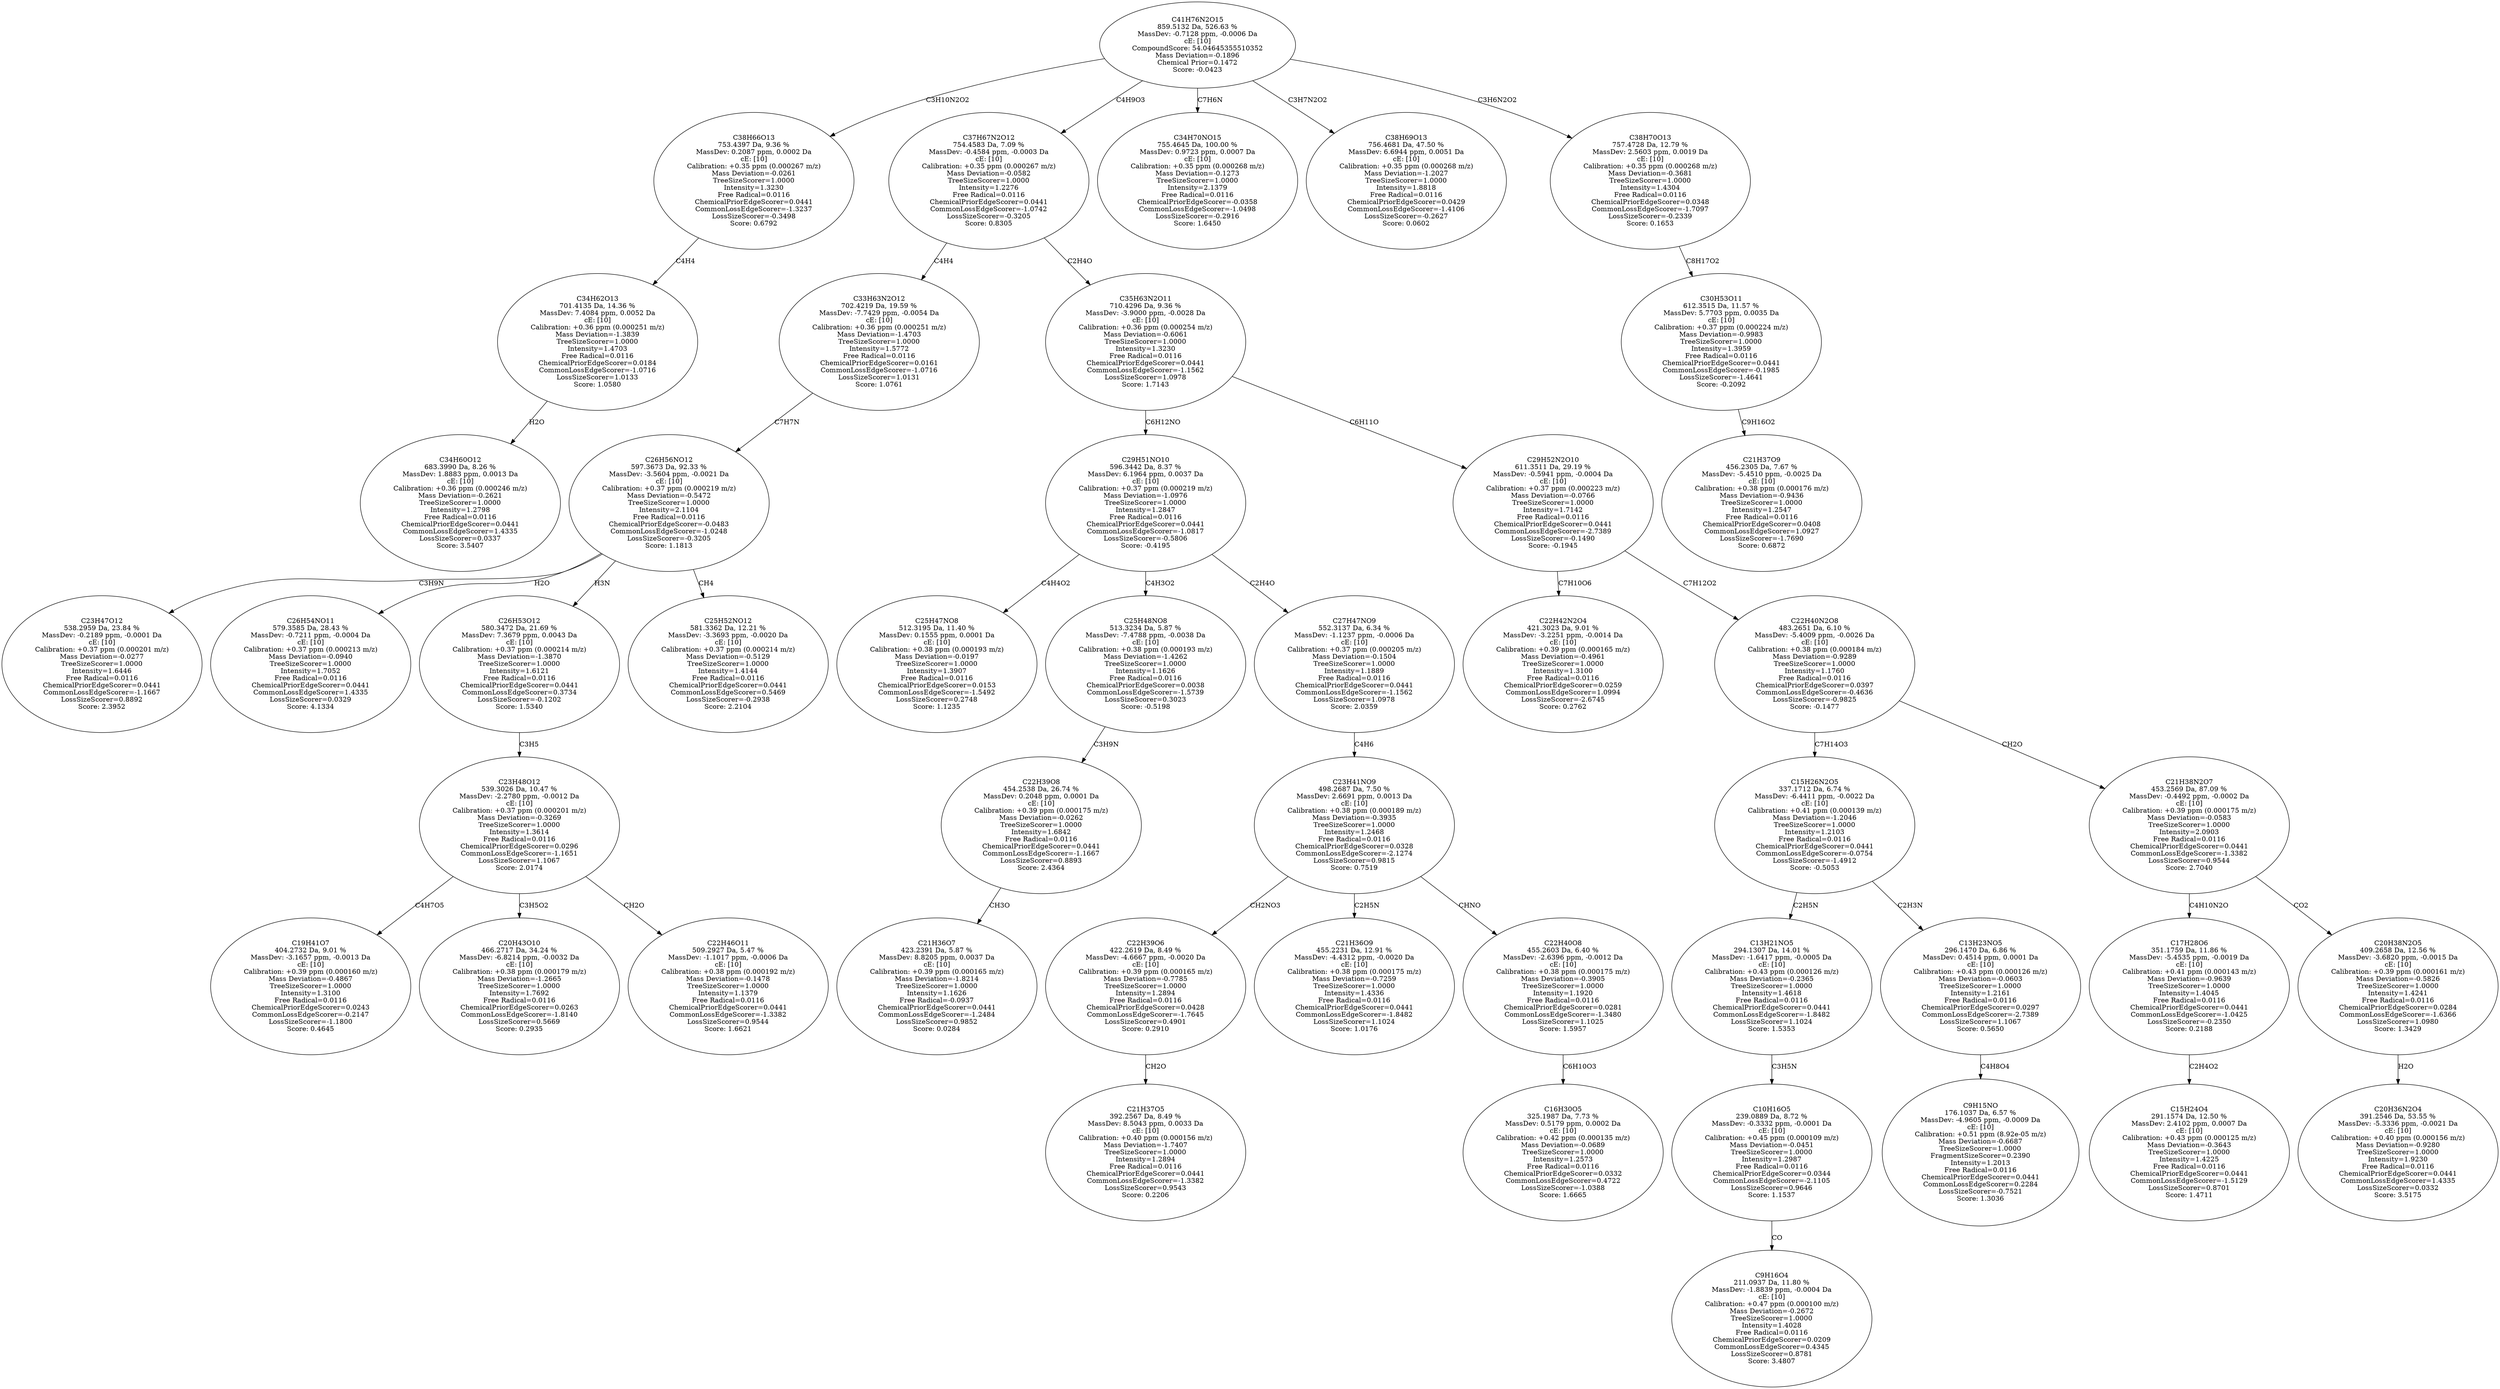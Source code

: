 strict digraph {
v1 [label="C34H60O12\n683.3990 Da, 8.26 %\nMassDev: 1.8883 ppm, 0.0013 Da\ncE: [10]\nCalibration: +0.36 ppm (0.000246 m/z)\nMass Deviation=-0.2621\nTreeSizeScorer=1.0000\nIntensity=1.2798\nFree Radical=0.0116\nChemicalPriorEdgeScorer=0.0441\nCommonLossEdgeScorer=1.4335\nLossSizeScorer=0.0337\nScore: 3.5407"];
v2 [label="C34H62O13\n701.4135 Da, 14.36 %\nMassDev: 7.4084 ppm, 0.0052 Da\ncE: [10]\nCalibration: +0.36 ppm (0.000251 m/z)\nMass Deviation=-1.3839\nTreeSizeScorer=1.0000\nIntensity=1.4703\nFree Radical=0.0116\nChemicalPriorEdgeScorer=0.0184\nCommonLossEdgeScorer=-1.0716\nLossSizeScorer=1.0133\nScore: 1.0580"];
v3 [label="C38H66O13\n753.4397 Da, 9.36 %\nMassDev: 0.2087 ppm, 0.0002 Da\ncE: [10]\nCalibration: +0.35 ppm (0.000267 m/z)\nMass Deviation=-0.0261\nTreeSizeScorer=1.0000\nIntensity=1.3230\nFree Radical=0.0116\nChemicalPriorEdgeScorer=0.0441\nCommonLossEdgeScorer=-1.3237\nLossSizeScorer=-0.3498\nScore: 0.6792"];
v4 [label="C23H47O12\n538.2959 Da, 23.84 %\nMassDev: -0.2189 ppm, -0.0001 Da\ncE: [10]\nCalibration: +0.37 ppm (0.000201 m/z)\nMass Deviation=-0.0277\nTreeSizeScorer=1.0000\nIntensity=1.6446\nFree Radical=0.0116\nChemicalPriorEdgeScorer=0.0441\nCommonLossEdgeScorer=-1.1667\nLossSizeScorer=0.8892\nScore: 2.3952"];
v5 [label="C26H54NO11\n579.3585 Da, 28.43 %\nMassDev: -0.7211 ppm, -0.0004 Da\ncE: [10]\nCalibration: +0.37 ppm (0.000213 m/z)\nMass Deviation=-0.0940\nTreeSizeScorer=1.0000\nIntensity=1.7052\nFree Radical=0.0116\nChemicalPriorEdgeScorer=0.0441\nCommonLossEdgeScorer=1.4335\nLossSizeScorer=0.0329\nScore: 4.1334"];
v6 [label="C19H41O7\n404.2732 Da, 9.01 %\nMassDev: -3.1657 ppm, -0.0013 Da\ncE: [10]\nCalibration: +0.39 ppm (0.000160 m/z)\nMass Deviation=-0.4867\nTreeSizeScorer=1.0000\nIntensity=1.3100\nFree Radical=0.0116\nChemicalPriorEdgeScorer=0.0243\nCommonLossEdgeScorer=-0.2147\nLossSizeScorer=-1.1800\nScore: 0.4645"];
v7 [label="C20H43O10\n466.2717 Da, 34.24 %\nMassDev: -6.8214 ppm, -0.0032 Da\ncE: [10]\nCalibration: +0.38 ppm (0.000179 m/z)\nMass Deviation=-1.2665\nTreeSizeScorer=1.0000\nIntensity=1.7692\nFree Radical=0.0116\nChemicalPriorEdgeScorer=0.0263\nCommonLossEdgeScorer=-1.8140\nLossSizeScorer=0.5669\nScore: 0.2935"];
v8 [label="C22H46O11\n509.2927 Da, 5.47 %\nMassDev: -1.1017 ppm, -0.0006 Da\ncE: [10]\nCalibration: +0.38 ppm (0.000192 m/z)\nMass Deviation=-0.1478\nTreeSizeScorer=1.0000\nIntensity=1.1379\nFree Radical=0.0116\nChemicalPriorEdgeScorer=0.0441\nCommonLossEdgeScorer=-1.3382\nLossSizeScorer=0.9544\nScore: 1.6621"];
v9 [label="C23H48O12\n539.3026 Da, 10.47 %\nMassDev: -2.2780 ppm, -0.0012 Da\ncE: [10]\nCalibration: +0.37 ppm (0.000201 m/z)\nMass Deviation=-0.3269\nTreeSizeScorer=1.0000\nIntensity=1.3614\nFree Radical=0.0116\nChemicalPriorEdgeScorer=0.0296\nCommonLossEdgeScorer=-1.1651\nLossSizeScorer=1.1067\nScore: 2.0174"];
v10 [label="C26H53O12\n580.3472 Da, 21.69 %\nMassDev: 7.3679 ppm, 0.0043 Da\ncE: [10]\nCalibration: +0.37 ppm (0.000214 m/z)\nMass Deviation=-1.3870\nTreeSizeScorer=1.0000\nIntensity=1.6121\nFree Radical=0.0116\nChemicalPriorEdgeScorer=0.0441\nCommonLossEdgeScorer=0.3734\nLossSizeScorer=-0.1202\nScore: 1.5340"];
v11 [label="C25H52NO12\n581.3362 Da, 12.21 %\nMassDev: -3.3693 ppm, -0.0020 Da\ncE: [10]\nCalibration: +0.37 ppm (0.000214 m/z)\nMass Deviation=-0.5129\nTreeSizeScorer=1.0000\nIntensity=1.4144\nFree Radical=0.0116\nChemicalPriorEdgeScorer=0.0441\nCommonLossEdgeScorer=0.5469\nLossSizeScorer=-0.2938\nScore: 2.2104"];
v12 [label="C26H56NO12\n597.3673 Da, 92.33 %\nMassDev: -3.5604 ppm, -0.0021 Da\ncE: [10]\nCalibration: +0.37 ppm (0.000219 m/z)\nMass Deviation=-0.5472\nTreeSizeScorer=1.0000\nIntensity=2.1104\nFree Radical=0.0116\nChemicalPriorEdgeScorer=-0.0483\nCommonLossEdgeScorer=-1.0248\nLossSizeScorer=-0.3205\nScore: 1.1813"];
v13 [label="C33H63N2O12\n702.4219 Da, 19.59 %\nMassDev: -7.7429 ppm, -0.0054 Da\ncE: [10]\nCalibration: +0.36 ppm (0.000251 m/z)\nMass Deviation=-1.4703\nTreeSizeScorer=1.0000\nIntensity=1.5772\nFree Radical=0.0116\nChemicalPriorEdgeScorer=0.0161\nCommonLossEdgeScorer=-1.0716\nLossSizeScorer=1.0131\nScore: 1.0761"];
v14 [label="C25H47NO8\n512.3195 Da, 11.40 %\nMassDev: 0.1555 ppm, 0.0001 Da\ncE: [10]\nCalibration: +0.38 ppm (0.000193 m/z)\nMass Deviation=-0.0197\nTreeSizeScorer=1.0000\nIntensity=1.3907\nFree Radical=0.0116\nChemicalPriorEdgeScorer=0.0153\nCommonLossEdgeScorer=-1.5492\nLossSizeScorer=0.2748\nScore: 1.1235"];
v15 [label="C21H36O7\n423.2391 Da, 5.87 %\nMassDev: 8.8205 ppm, 0.0037 Da\ncE: [10]\nCalibration: +0.39 ppm (0.000165 m/z)\nMass Deviation=-1.8214\nTreeSizeScorer=1.0000\nIntensity=1.1626\nFree Radical=-0.0937\nChemicalPriorEdgeScorer=0.0441\nCommonLossEdgeScorer=-1.2484\nLossSizeScorer=0.9852\nScore: 0.0284"];
v16 [label="C22H39O8\n454.2538 Da, 26.74 %\nMassDev: 0.2048 ppm, 0.0001 Da\ncE: [10]\nCalibration: +0.39 ppm (0.000175 m/z)\nMass Deviation=-0.0262\nTreeSizeScorer=1.0000\nIntensity=1.6842\nFree Radical=0.0116\nChemicalPriorEdgeScorer=0.0441\nCommonLossEdgeScorer=-1.1667\nLossSizeScorer=0.8893\nScore: 2.4364"];
v17 [label="C25H48NO8\n513.3234 Da, 5.87 %\nMassDev: -7.4788 ppm, -0.0038 Da\ncE: [10]\nCalibration: +0.38 ppm (0.000193 m/z)\nMass Deviation=-1.4262\nTreeSizeScorer=1.0000\nIntensity=1.1626\nFree Radical=0.0116\nChemicalPriorEdgeScorer=0.0038\nCommonLossEdgeScorer=-1.5739\nLossSizeScorer=0.3023\nScore: -0.5198"];
v18 [label="C21H37O5\n392.2567 Da, 8.49 %\nMassDev: 8.5043 ppm, 0.0033 Da\ncE: [10]\nCalibration: +0.40 ppm (0.000156 m/z)\nMass Deviation=-1.7407\nTreeSizeScorer=1.0000\nIntensity=1.2894\nFree Radical=0.0116\nChemicalPriorEdgeScorer=0.0441\nCommonLossEdgeScorer=-1.3382\nLossSizeScorer=0.9543\nScore: 0.2206"];
v19 [label="C22H39O6\n422.2619 Da, 8.49 %\nMassDev: -4.6667 ppm, -0.0020 Da\ncE: [10]\nCalibration: +0.39 ppm (0.000165 m/z)\nMass Deviation=-0.7785\nTreeSizeScorer=1.0000\nIntensity=1.2894\nFree Radical=0.0116\nChemicalPriorEdgeScorer=0.0428\nCommonLossEdgeScorer=-1.7645\nLossSizeScorer=0.4901\nScore: 0.2910"];
v20 [label="C21H36O9\n455.2231 Da, 12.91 %\nMassDev: -4.4312 ppm, -0.0020 Da\ncE: [10]\nCalibration: +0.38 ppm (0.000175 m/z)\nMass Deviation=-0.7259\nTreeSizeScorer=1.0000\nIntensity=1.4336\nFree Radical=0.0116\nChemicalPriorEdgeScorer=0.0441\nCommonLossEdgeScorer=-1.8482\nLossSizeScorer=1.1024\nScore: 1.0176"];
v21 [label="C16H30O5\n325.1987 Da, 7.73 %\nMassDev: 0.5179 ppm, 0.0002 Da\ncE: [10]\nCalibration: +0.42 ppm (0.000135 m/z)\nMass Deviation=-0.0689\nTreeSizeScorer=1.0000\nIntensity=1.2573\nFree Radical=0.0116\nChemicalPriorEdgeScorer=0.0332\nCommonLossEdgeScorer=0.4722\nLossSizeScorer=-1.0388\nScore: 1.6665"];
v22 [label="C22H40O8\n455.2603 Da, 6.40 %\nMassDev: -2.6396 ppm, -0.0012 Da\ncE: [10]\nCalibration: +0.38 ppm (0.000175 m/z)\nMass Deviation=-0.3905\nTreeSizeScorer=1.0000\nIntensity=1.1920\nFree Radical=0.0116\nChemicalPriorEdgeScorer=0.0281\nCommonLossEdgeScorer=-1.3480\nLossSizeScorer=1.1025\nScore: 1.5957"];
v23 [label="C23H41NO9\n498.2687 Da, 7.50 %\nMassDev: 2.6691 ppm, 0.0013 Da\ncE: [10]\nCalibration: +0.38 ppm (0.000189 m/z)\nMass Deviation=-0.3935\nTreeSizeScorer=1.0000\nIntensity=1.2468\nFree Radical=0.0116\nChemicalPriorEdgeScorer=0.0328\nCommonLossEdgeScorer=-2.1274\nLossSizeScorer=0.9815\nScore: 0.7519"];
v24 [label="C27H47NO9\n552.3137 Da, 6.34 %\nMassDev: -1.1237 ppm, -0.0006 Da\ncE: [10]\nCalibration: +0.37 ppm (0.000205 m/z)\nMass Deviation=-0.1504\nTreeSizeScorer=1.0000\nIntensity=1.1889\nFree Radical=0.0116\nChemicalPriorEdgeScorer=0.0441\nCommonLossEdgeScorer=-1.1562\nLossSizeScorer=1.0978\nScore: 2.0359"];
v25 [label="C29H51NO10\n596.3442 Da, 8.37 %\nMassDev: 6.1964 ppm, 0.0037 Da\ncE: [10]\nCalibration: +0.37 ppm (0.000219 m/z)\nMass Deviation=-1.0976\nTreeSizeScorer=1.0000\nIntensity=1.2847\nFree Radical=0.0116\nChemicalPriorEdgeScorer=0.0441\nCommonLossEdgeScorer=-1.0817\nLossSizeScorer=-0.5806\nScore: -0.4195"];
v26 [label="C22H42N2O4\n421.3023 Da, 9.01 %\nMassDev: -3.2251 ppm, -0.0014 Da\ncE: [10]\nCalibration: +0.39 ppm (0.000165 m/z)\nMass Deviation=-0.4961\nTreeSizeScorer=1.0000\nIntensity=1.3100\nFree Radical=0.0116\nChemicalPriorEdgeScorer=0.0259\nCommonLossEdgeScorer=1.0994\nLossSizeScorer=-2.6745\nScore: 0.2762"];
v27 [label="C9H16O4\n211.0937 Da, 11.80 %\nMassDev: -1.8839 ppm, -0.0004 Da\ncE: [10]\nCalibration: +0.47 ppm (0.000100 m/z)\nMass Deviation=-0.2672\nTreeSizeScorer=1.0000\nIntensity=1.4028\nFree Radical=0.0116\nChemicalPriorEdgeScorer=0.0209\nCommonLossEdgeScorer=0.4345\nLossSizeScorer=0.8781\nScore: 3.4807"];
v28 [label="C10H16O5\n239.0889 Da, 8.72 %\nMassDev: -0.3332 ppm, -0.0001 Da\ncE: [10]\nCalibration: +0.45 ppm (0.000109 m/z)\nMass Deviation=-0.0451\nTreeSizeScorer=1.0000\nIntensity=1.2987\nFree Radical=0.0116\nChemicalPriorEdgeScorer=0.0344\nCommonLossEdgeScorer=-2.1105\nLossSizeScorer=0.9646\nScore: 1.1537"];
v29 [label="C13H21NO5\n294.1307 Da, 14.01 %\nMassDev: -1.6417 ppm, -0.0005 Da\ncE: [10]\nCalibration: +0.43 ppm (0.000126 m/z)\nMass Deviation=-0.2365\nTreeSizeScorer=1.0000\nIntensity=1.4618\nFree Radical=0.0116\nChemicalPriorEdgeScorer=0.0441\nCommonLossEdgeScorer=-1.8482\nLossSizeScorer=1.1024\nScore: 1.5353"];
v30 [label="C9H15NO\n176.1037 Da, 6.57 %\nMassDev: -4.9605 ppm, -0.0009 Da\ncE: [10]\nCalibration: +0.51 ppm (8.92e-05 m/z)\nMass Deviation=-0.6687\nTreeSizeScorer=1.0000\nFragmentSizeScorer=0.2390\nIntensity=1.2013\nFree Radical=0.0116\nChemicalPriorEdgeScorer=0.0441\nCommonLossEdgeScorer=0.2284\nLossSizeScorer=-0.7521\nScore: 1.3036"];
v31 [label="C13H23NO5\n296.1470 Da, 6.86 %\nMassDev: 0.4514 ppm, 0.0001 Da\ncE: [10]\nCalibration: +0.43 ppm (0.000126 m/z)\nMass Deviation=-0.0603\nTreeSizeScorer=1.0000\nIntensity=1.2161\nFree Radical=0.0116\nChemicalPriorEdgeScorer=0.0297\nCommonLossEdgeScorer=-2.7389\nLossSizeScorer=1.1067\nScore: 0.5650"];
v32 [label="C15H26N2O5\n337.1712 Da, 6.74 %\nMassDev: -6.4411 ppm, -0.0022 Da\ncE: [10]\nCalibration: +0.41 ppm (0.000139 m/z)\nMass Deviation=-1.2046\nTreeSizeScorer=1.0000\nIntensity=1.2103\nFree Radical=0.0116\nChemicalPriorEdgeScorer=0.0441\nCommonLossEdgeScorer=-0.0754\nLossSizeScorer=-1.4912\nScore: -0.5053"];
v33 [label="C15H24O4\n291.1574 Da, 12.50 %\nMassDev: 2.4102 ppm, 0.0007 Da\ncE: [10]\nCalibration: +0.43 ppm (0.000125 m/z)\nMass Deviation=-0.3643\nTreeSizeScorer=1.0000\nIntensity=1.4225\nFree Radical=0.0116\nChemicalPriorEdgeScorer=0.0441\nCommonLossEdgeScorer=-1.5129\nLossSizeScorer=0.8701\nScore: 1.4711"];
v34 [label="C17H28O6\n351.1759 Da, 11.86 %\nMassDev: -5.4535 ppm, -0.0019 Da\ncE: [10]\nCalibration: +0.41 ppm (0.000143 m/z)\nMass Deviation=-0.9639\nTreeSizeScorer=1.0000\nIntensity=1.4045\nFree Radical=0.0116\nChemicalPriorEdgeScorer=0.0441\nCommonLossEdgeScorer=-1.0425\nLossSizeScorer=-0.2350\nScore: 0.2188"];
v35 [label="C20H36N2O4\n391.2546 Da, 53.55 %\nMassDev: -5.3336 ppm, -0.0021 Da\ncE: [10]\nCalibration: +0.40 ppm (0.000156 m/z)\nMass Deviation=-0.9280\nTreeSizeScorer=1.0000\nIntensity=1.9230\nFree Radical=0.0116\nChemicalPriorEdgeScorer=0.0441\nCommonLossEdgeScorer=1.4335\nLossSizeScorer=0.0332\nScore: 3.5175"];
v36 [label="C20H38N2O5\n409.2658 Da, 12.56 %\nMassDev: -3.6820 ppm, -0.0015 Da\ncE: [10]\nCalibration: +0.39 ppm (0.000161 m/z)\nMass Deviation=-0.5826\nTreeSizeScorer=1.0000\nIntensity=1.4241\nFree Radical=0.0116\nChemicalPriorEdgeScorer=0.0284\nCommonLossEdgeScorer=-1.6366\nLossSizeScorer=1.0980\nScore: 1.3429"];
v37 [label="C21H38N2O7\n453.2569 Da, 87.09 %\nMassDev: -0.4492 ppm, -0.0002 Da\ncE: [10]\nCalibration: +0.39 ppm (0.000175 m/z)\nMass Deviation=-0.0583\nTreeSizeScorer=1.0000\nIntensity=2.0903\nFree Radical=0.0116\nChemicalPriorEdgeScorer=0.0441\nCommonLossEdgeScorer=-1.3382\nLossSizeScorer=0.9544\nScore: 2.7040"];
v38 [label="C22H40N2O8\n483.2651 Da, 6.10 %\nMassDev: -5.4009 ppm, -0.0026 Da\ncE: [10]\nCalibration: +0.38 ppm (0.000184 m/z)\nMass Deviation=-0.9289\nTreeSizeScorer=1.0000\nIntensity=1.1760\nFree Radical=0.0116\nChemicalPriorEdgeScorer=0.0397\nCommonLossEdgeScorer=-0.4636\nLossSizeScorer=-0.9825\nScore: -0.1477"];
v39 [label="C29H52N2O10\n611.3511 Da, 29.19 %\nMassDev: -0.5941 ppm, -0.0004 Da\ncE: [10]\nCalibration: +0.37 ppm (0.000223 m/z)\nMass Deviation=-0.0766\nTreeSizeScorer=1.0000\nIntensity=1.7142\nFree Radical=0.0116\nChemicalPriorEdgeScorer=0.0441\nCommonLossEdgeScorer=-2.7389\nLossSizeScorer=-0.1490\nScore: -0.1945"];
v40 [label="C35H63N2O11\n710.4296 Da, 9.36 %\nMassDev: -3.9000 ppm, -0.0028 Da\ncE: [10]\nCalibration: +0.36 ppm (0.000254 m/z)\nMass Deviation=-0.6061\nTreeSizeScorer=1.0000\nIntensity=1.3230\nFree Radical=0.0116\nChemicalPriorEdgeScorer=0.0441\nCommonLossEdgeScorer=-1.1562\nLossSizeScorer=1.0978\nScore: 1.7143"];
v41 [label="C37H67N2O12\n754.4583 Da, 7.09 %\nMassDev: -0.4584 ppm, -0.0003 Da\ncE: [10]\nCalibration: +0.35 ppm (0.000267 m/z)\nMass Deviation=-0.0582\nTreeSizeScorer=1.0000\nIntensity=1.2276\nFree Radical=0.0116\nChemicalPriorEdgeScorer=0.0441\nCommonLossEdgeScorer=-1.0742\nLossSizeScorer=-0.3205\nScore: 0.8305"];
v42 [label="C34H70NO15\n755.4645 Da, 100.00 %\nMassDev: 0.9723 ppm, 0.0007 Da\ncE: [10]\nCalibration: +0.35 ppm (0.000268 m/z)\nMass Deviation=-0.1273\nTreeSizeScorer=1.0000\nIntensity=2.1379\nFree Radical=0.0116\nChemicalPriorEdgeScorer=-0.0358\nCommonLossEdgeScorer=-1.0498\nLossSizeScorer=-0.2916\nScore: 1.6450"];
v43 [label="C38H69O13\n756.4681 Da, 47.50 %\nMassDev: 6.6944 ppm, 0.0051 Da\ncE: [10]\nCalibration: +0.35 ppm (0.000268 m/z)\nMass Deviation=-1.2027\nTreeSizeScorer=1.0000\nIntensity=1.8818\nFree Radical=0.0116\nChemicalPriorEdgeScorer=0.0429\nCommonLossEdgeScorer=-1.4106\nLossSizeScorer=-0.2627\nScore: 0.0602"];
v44 [label="C21H37O9\n456.2305 Da, 7.67 %\nMassDev: -5.4510 ppm, -0.0025 Da\ncE: [10]\nCalibration: +0.38 ppm (0.000176 m/z)\nMass Deviation=-0.9436\nTreeSizeScorer=1.0000\nIntensity=1.2547\nFree Radical=0.0116\nChemicalPriorEdgeScorer=0.0408\nCommonLossEdgeScorer=1.0927\nLossSizeScorer=-1.7690\nScore: 0.6872"];
v45 [label="C30H53O11\n612.3515 Da, 11.57 %\nMassDev: 5.7703 ppm, 0.0035 Da\ncE: [10]\nCalibration: +0.37 ppm (0.000224 m/z)\nMass Deviation=-0.9983\nTreeSizeScorer=1.0000\nIntensity=1.3959\nFree Radical=0.0116\nChemicalPriorEdgeScorer=0.0441\nCommonLossEdgeScorer=-0.1985\nLossSizeScorer=-1.4641\nScore: -0.2092"];
v46 [label="C38H70O13\n757.4728 Da, 12.79 %\nMassDev: 2.5603 ppm, 0.0019 Da\ncE: [10]\nCalibration: +0.35 ppm (0.000268 m/z)\nMass Deviation=-0.3681\nTreeSizeScorer=1.0000\nIntensity=1.4304\nFree Radical=0.0116\nChemicalPriorEdgeScorer=0.0348\nCommonLossEdgeScorer=-1.7097\nLossSizeScorer=-0.2339\nScore: 0.1653"];
v47 [label="C41H76N2O15\n859.5132 Da, 526.63 %\nMassDev: -0.7128 ppm, -0.0006 Da\ncE: [10]\nCompoundScore: 54.04645355510352\nMass Deviation=-0.1896\nChemical Prior=0.1472\nScore: -0.0423"];
v2 -> v1 [label="H2O"];
v3 -> v2 [label="C4H4"];
v47 -> v3 [label="C3H10N2O2"];
v12 -> v4 [label="C3H9N"];
v12 -> v5 [label="H2O"];
v9 -> v6 [label="C4H7O5"];
v9 -> v7 [label="C3H5O2"];
v9 -> v8 [label="CH2O"];
v10 -> v9 [label="C3H5"];
v12 -> v10 [label="H3N"];
v12 -> v11 [label="CH4"];
v13 -> v12 [label="C7H7N"];
v41 -> v13 [label="C4H4"];
v25 -> v14 [label="C4H4O2"];
v16 -> v15 [label="CH3O"];
v17 -> v16 [label="C3H9N"];
v25 -> v17 [label="C4H3O2"];
v19 -> v18 [label="CH2O"];
v23 -> v19 [label="CH2NO3"];
v23 -> v20 [label="C2H5N"];
v22 -> v21 [label="C6H10O3"];
v23 -> v22 [label="CHNO"];
v24 -> v23 [label="C4H6"];
v25 -> v24 [label="C2H4O"];
v40 -> v25 [label="C6H12NO"];
v39 -> v26 [label="C7H10O6"];
v28 -> v27 [label="CO"];
v29 -> v28 [label="C3H5N"];
v32 -> v29 [label="C2H5N"];
v31 -> v30 [label="C4H8O4"];
v32 -> v31 [label="C2H3N"];
v38 -> v32 [label="C7H14O3"];
v34 -> v33 [label="C2H4O2"];
v37 -> v34 [label="C4H10N2O"];
v36 -> v35 [label="H2O"];
v37 -> v36 [label="CO2"];
v38 -> v37 [label="CH2O"];
v39 -> v38 [label="C7H12O2"];
v40 -> v39 [label="C6H11O"];
v41 -> v40 [label="C2H4O"];
v47 -> v41 [label="C4H9O3"];
v47 -> v42 [label="C7H6N"];
v47 -> v43 [label="C3H7N2O2"];
v45 -> v44 [label="C9H16O2"];
v46 -> v45 [label="C8H17O2"];
v47 -> v46 [label="C3H6N2O2"];
}